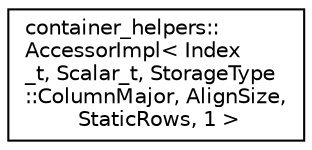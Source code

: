 digraph "Graphical Class Hierarchy"
{
  edge [fontname="Helvetica",fontsize="10",labelfontname="Helvetica",labelfontsize="10"];
  node [fontname="Helvetica",fontsize="10",shape=record];
  rankdir="LR";
  Node0 [label="container_helpers::\lAccessorImpl\< Index\l_t, Scalar_t, StorageType\l::ColumnMajor, AlignSize,\l StaticRows, 1 \>",height=0.2,width=0.4,color="black", fillcolor="white", style="filled",URL="$classcontainer__helpers_1_1_accessor_impl_3_01_index__t_00_01_scalar__t_00_01_storage_type_1_1_c520931e0643e40db0892dfacad844c2b.html"];
}

